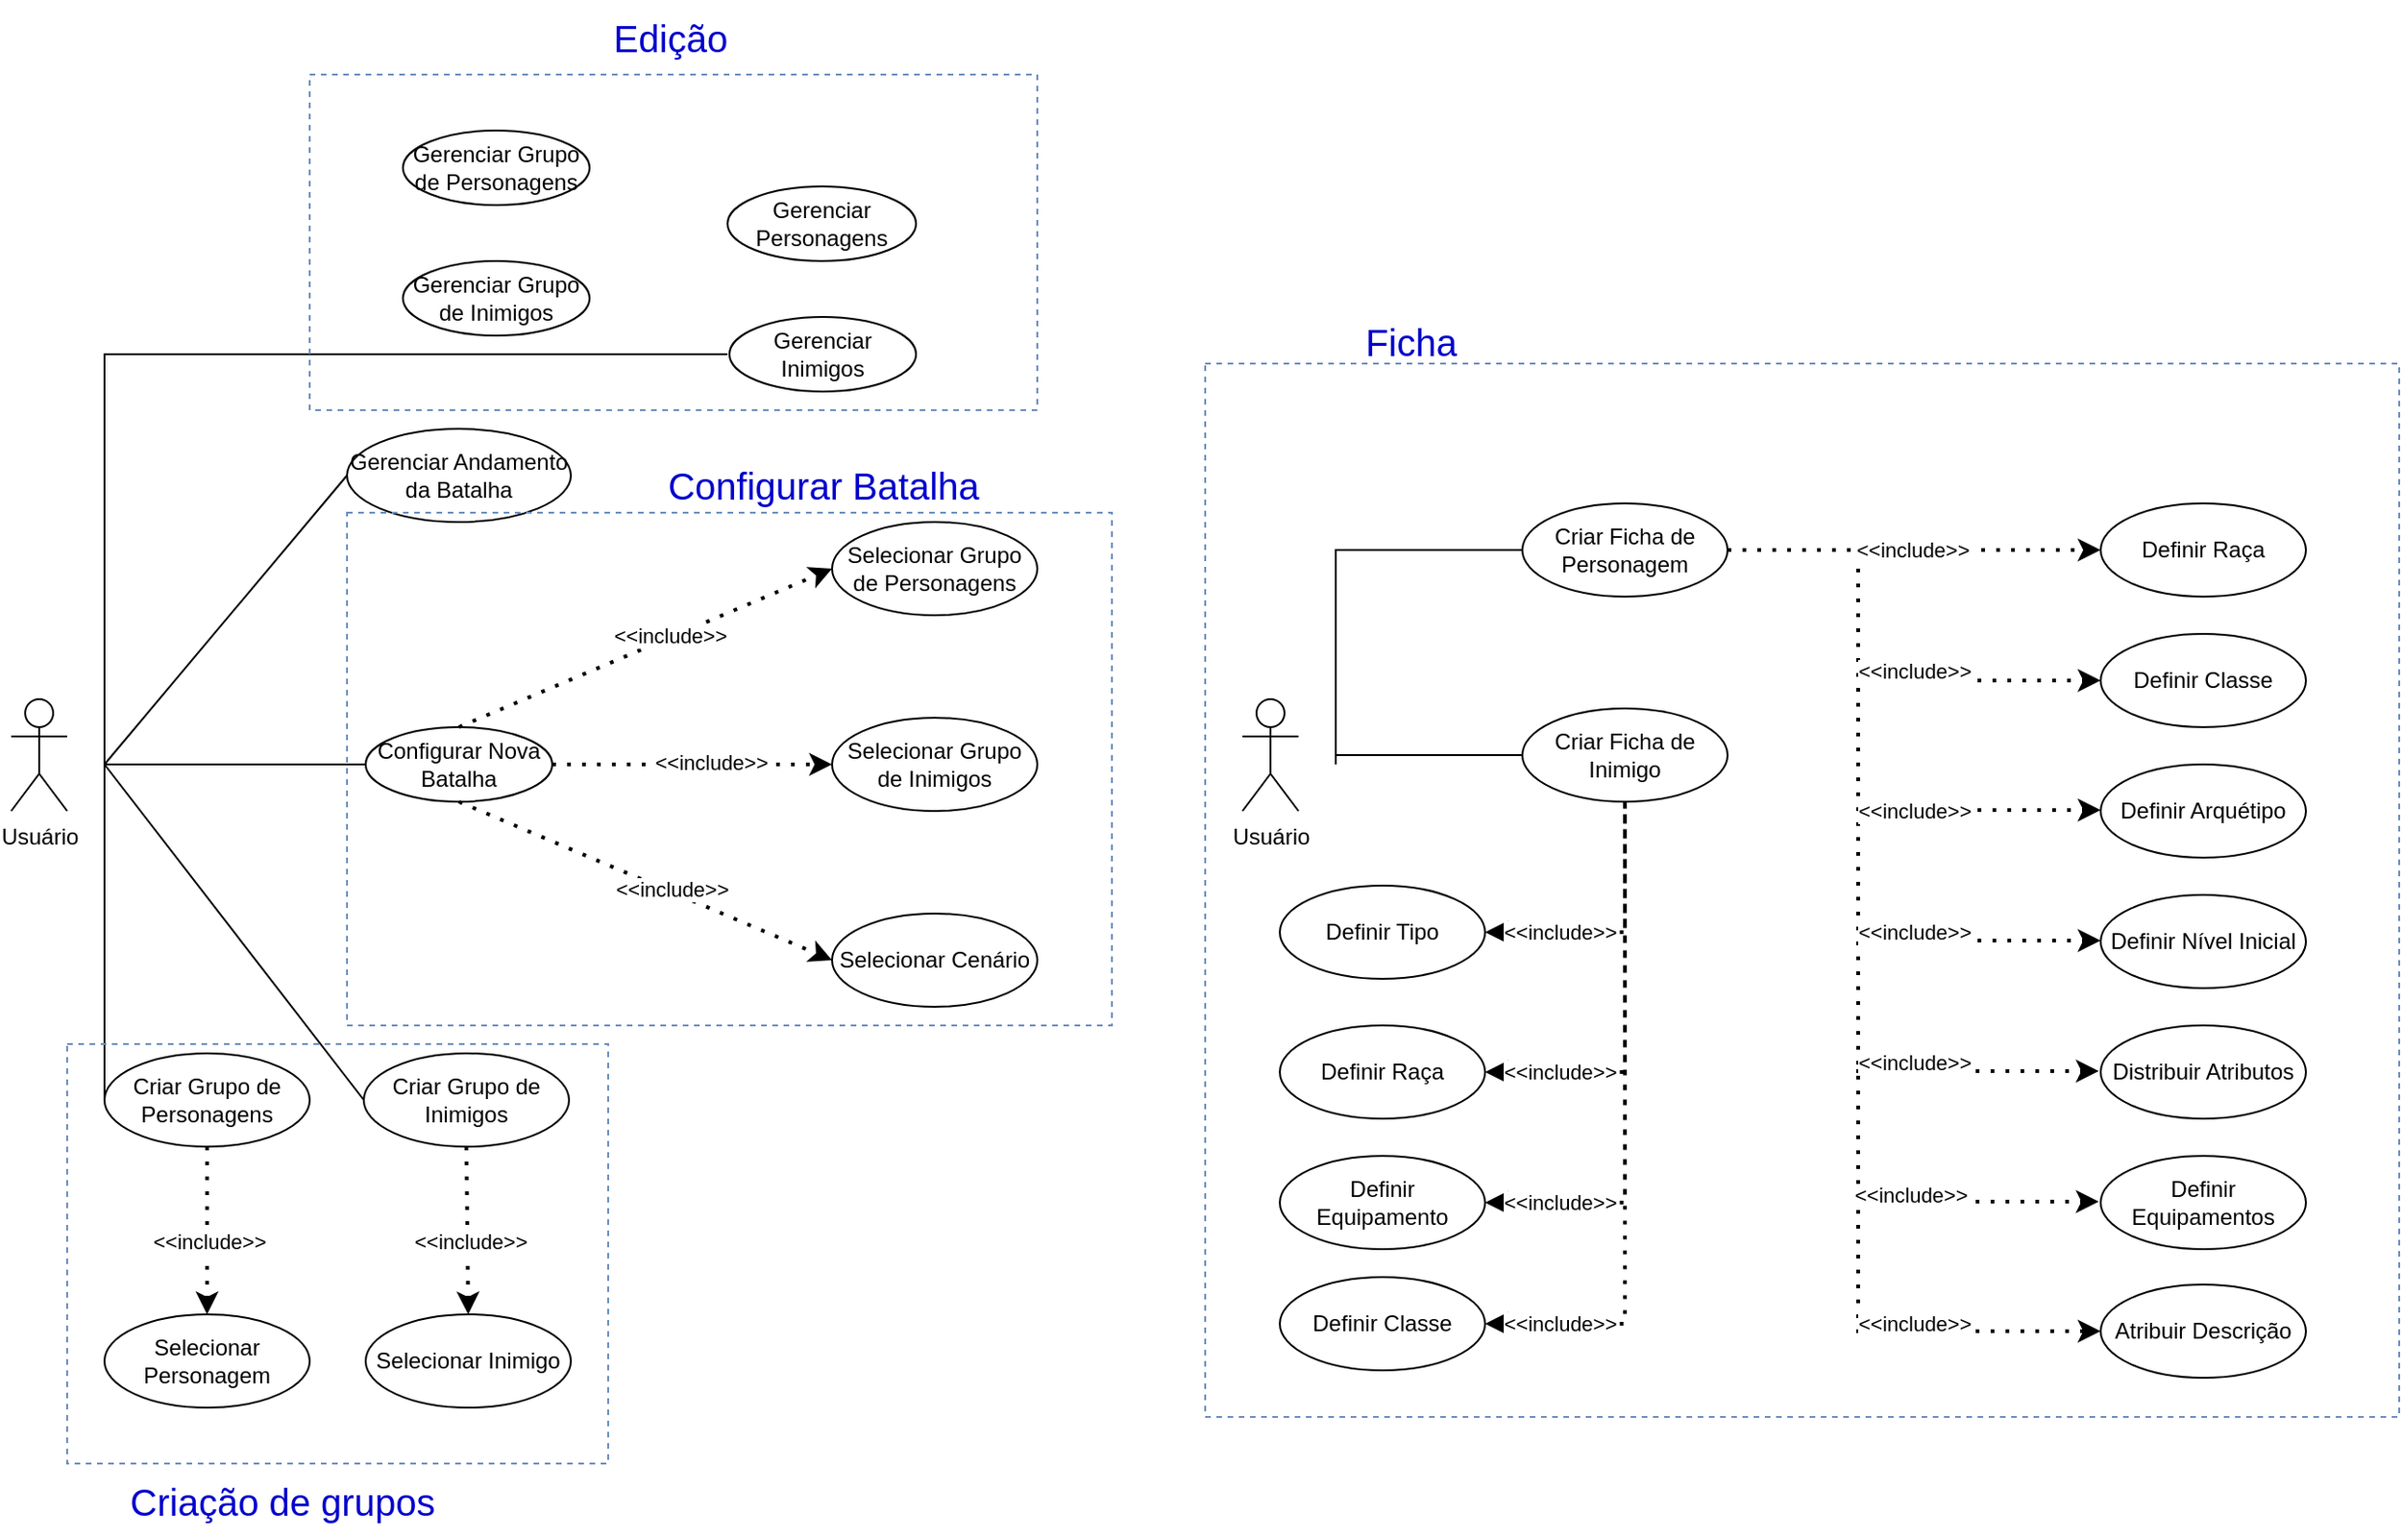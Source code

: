 <mxfile version="26.2.14">
  <diagram name="Página-1" id="SSGQaP6CWcNV6FheJbuD">
    <mxGraphModel grid="1" page="1" gridSize="10" guides="1" tooltips="1" connect="1" arrows="1" fold="1" pageScale="1" pageWidth="827" pageHeight="1169" math="0" shadow="0">
      <root>
        <mxCell id="0" />
        <mxCell id="1" parent="0" />
        <mxCell id="MGQm8jBEoG8g0ZLbulO0-1" value="Usuário" style="shape=umlActor;verticalLabelPosition=bottom;verticalAlign=top;html=1;outlineConnect=0;" vertex="1" parent="1">
          <mxGeometry x="100" y="-705" width="30" height="60" as="geometry" />
        </mxCell>
        <mxCell id="MGQm8jBEoG8g0ZLbulO0-8" style="edgeStyle=orthogonalEdgeStyle;rounded=0;orthogonalLoop=1;jettySize=auto;html=1;exitX=0;exitY=0.5;exitDx=0;exitDy=0;endArrow=none;startFill=0;" edge="1" parent="1" source="MGQm8jBEoG8g0ZLbulO0-4">
          <mxGeometry relative="1" as="geometry">
            <mxPoint x="150" y="-670" as="targetPoint" />
          </mxGeometry>
        </mxCell>
        <mxCell id="MGQm8jBEoG8g0ZLbulO0-4" value="Configurar Nova Batalha" style="ellipse;whiteSpace=wrap;html=1;" vertex="1" parent="1">
          <mxGeometry x="290" y="-690" width="100" height="40" as="geometry" />
        </mxCell>
        <mxCell id="MGQm8jBEoG8g0ZLbulO0-9" value="Selecionar Grupo de Personagens" style="ellipse;whiteSpace=wrap;html=1;" vertex="1" parent="1">
          <mxGeometry x="540" y="-800" width="110" height="50" as="geometry" />
        </mxCell>
        <mxCell id="MGQm8jBEoG8g0ZLbulO0-10" value="Selecionar Grupo de Inimigos" style="ellipse;whiteSpace=wrap;html=1;" vertex="1" parent="1">
          <mxGeometry x="540" y="-695" width="110" height="50" as="geometry" />
        </mxCell>
        <mxCell id="MGQm8jBEoG8g0ZLbulO0-11" value="Selecionar Cenário" style="ellipse;whiteSpace=wrap;html=1;" vertex="1" parent="1">
          <mxGeometry x="540" y="-590" width="110" height="50" as="geometry" />
        </mxCell>
        <mxCell id="MGQm8jBEoG8g0ZLbulO0-13" value="" style="endArrow=classic;dashed=1;html=1;dashPattern=1 3;strokeWidth=2;rounded=0;entryX=0;entryY=0.5;entryDx=0;entryDy=0;exitX=0.5;exitY=0;exitDx=0;exitDy=0;endFill=1;" edge="1" parent="1" source="MGQm8jBEoG8g0ZLbulO0-4" target="MGQm8jBEoG8g0ZLbulO0-9">
          <mxGeometry width="50" height="50" relative="1" as="geometry">
            <mxPoint x="370" y="-690" as="sourcePoint" />
            <mxPoint x="420" y="-740" as="targetPoint" />
          </mxGeometry>
        </mxCell>
        <mxCell id="MGQm8jBEoG8g0ZLbulO0-14" value="&amp;lt;&amp;lt;include&amp;gt;&amp;gt;" style="edgeLabel;html=1;align=center;verticalAlign=middle;resizable=0;points=[];" vertex="1" connectable="0" parent="MGQm8jBEoG8g0ZLbulO0-13">
          <mxGeometry x="0.131" y="1" relative="1" as="geometry">
            <mxPoint as="offset" />
          </mxGeometry>
        </mxCell>
        <mxCell id="MGQm8jBEoG8g0ZLbulO0-15" value="" style="endArrow=classic;dashed=1;html=1;dashPattern=1 3;strokeWidth=2;rounded=0;entryX=0;entryY=0.5;entryDx=0;entryDy=0;exitX=1;exitY=0.5;exitDx=0;exitDy=0;endFill=1;" edge="1" parent="1" source="MGQm8jBEoG8g0ZLbulO0-4" target="MGQm8jBEoG8g0ZLbulO0-10">
          <mxGeometry width="50" height="50" relative="1" as="geometry">
            <mxPoint x="350" y="-680" as="sourcePoint" />
            <mxPoint x="460" y="-745" as="targetPoint" />
          </mxGeometry>
        </mxCell>
        <mxCell id="MGQm8jBEoG8g0ZLbulO0-16" value="&amp;lt;&amp;lt;include&amp;gt;&amp;gt;" style="edgeLabel;html=1;align=center;verticalAlign=middle;resizable=0;points=[];" vertex="1" connectable="0" parent="MGQm8jBEoG8g0ZLbulO0-15">
          <mxGeometry x="0.131" y="1" relative="1" as="geometry">
            <mxPoint as="offset" />
          </mxGeometry>
        </mxCell>
        <mxCell id="MGQm8jBEoG8g0ZLbulO0-17" value="" style="endArrow=classic;dashed=1;html=1;dashPattern=1 3;strokeWidth=2;rounded=0;entryX=0;entryY=0.5;entryDx=0;entryDy=0;exitX=0.5;exitY=1;exitDx=0;exitDy=0;endFill=1;" edge="1" parent="1" source="MGQm8jBEoG8g0ZLbulO0-4" target="MGQm8jBEoG8g0ZLbulO0-11">
          <mxGeometry width="50" height="50" relative="1" as="geometry">
            <mxPoint x="400" y="-660" as="sourcePoint" />
            <mxPoint x="550" y="-660" as="targetPoint" />
          </mxGeometry>
        </mxCell>
        <mxCell id="MGQm8jBEoG8g0ZLbulO0-18" value="&amp;lt;&amp;lt;include&amp;gt;&amp;gt;" style="edgeLabel;html=1;align=center;verticalAlign=middle;resizable=0;points=[];" vertex="1" connectable="0" parent="MGQm8jBEoG8g0ZLbulO0-17">
          <mxGeometry x="0.131" y="1" relative="1" as="geometry">
            <mxPoint as="offset" />
          </mxGeometry>
        </mxCell>
        <mxCell id="MGQm8jBEoG8g0ZLbulO0-24" style="rounded=0;orthogonalLoop=1;jettySize=auto;html=1;exitX=0;exitY=0.5;exitDx=0;exitDy=0;endArrow=none;startFill=0;" edge="1" parent="1" source="MGQm8jBEoG8g0ZLbulO0-22">
          <mxGeometry relative="1" as="geometry">
            <mxPoint x="150" y="-670" as="targetPoint" />
          </mxGeometry>
        </mxCell>
        <mxCell id="MGQm8jBEoG8g0ZLbulO0-22" value="Criar Grupo de Personagens" style="ellipse;whiteSpace=wrap;html=1;" vertex="1" parent="1">
          <mxGeometry x="150" y="-515" width="110" height="50" as="geometry" />
        </mxCell>
        <mxCell id="MGQm8jBEoG8g0ZLbulO0-25" value="Selecionar Personagem" style="ellipse;whiteSpace=wrap;html=1;" vertex="1" parent="1">
          <mxGeometry x="150" y="-375" width="110" height="50" as="geometry" />
        </mxCell>
        <mxCell id="MGQm8jBEoG8g0ZLbulO0-26" value="" style="endArrow=classic;dashed=1;html=1;dashPattern=1 3;strokeWidth=2;rounded=0;entryX=0.5;entryY=0;entryDx=0;entryDy=0;exitX=0.5;exitY=1;exitDx=0;exitDy=0;endFill=1;" edge="1" parent="1" source="MGQm8jBEoG8g0ZLbulO0-22" target="MGQm8jBEoG8g0ZLbulO0-25">
          <mxGeometry width="50" height="50" relative="1" as="geometry">
            <mxPoint x="215" y="-595" as="sourcePoint" />
            <mxPoint x="415" y="-510" as="targetPoint" />
          </mxGeometry>
        </mxCell>
        <mxCell id="MGQm8jBEoG8g0ZLbulO0-27" value="&amp;lt;&amp;lt;include&amp;gt;&amp;gt;" style="edgeLabel;html=1;align=center;verticalAlign=middle;resizable=0;points=[];" vertex="1" connectable="0" parent="MGQm8jBEoG8g0ZLbulO0-26">
          <mxGeometry x="0.131" y="1" relative="1" as="geometry">
            <mxPoint as="offset" />
          </mxGeometry>
        </mxCell>
        <mxCell id="MGQm8jBEoG8g0ZLbulO0-31" style="rounded=0;orthogonalLoop=1;jettySize=auto;html=1;exitX=0;exitY=0.5;exitDx=0;exitDy=0;endArrow=none;startFill=0;" edge="1" parent="1" source="MGQm8jBEoG8g0ZLbulO0-32">
          <mxGeometry relative="1" as="geometry">
            <mxPoint x="150" y="-670" as="targetPoint" />
          </mxGeometry>
        </mxCell>
        <mxCell id="MGQm8jBEoG8g0ZLbulO0-32" value="Criar Grupo de Inimigos" style="ellipse;whiteSpace=wrap;html=1;" vertex="1" parent="1">
          <mxGeometry x="289" y="-515" width="110" height="50" as="geometry" />
        </mxCell>
        <mxCell id="MGQm8jBEoG8g0ZLbulO0-33" value="Selecionar Inimigo" style="ellipse;whiteSpace=wrap;html=1;" vertex="1" parent="1">
          <mxGeometry x="290" y="-375" width="110" height="50" as="geometry" />
        </mxCell>
        <mxCell id="MGQm8jBEoG8g0ZLbulO0-34" value="" style="endArrow=classic;dashed=1;html=1;dashPattern=1 3;strokeWidth=2;rounded=0;entryX=0.5;entryY=0;entryDx=0;entryDy=0;exitX=0.5;exitY=1;exitDx=0;exitDy=0;endFill=1;" edge="1" parent="1" source="MGQm8jBEoG8g0ZLbulO0-32" target="MGQm8jBEoG8g0ZLbulO0-33">
          <mxGeometry width="50" height="50" relative="1" as="geometry">
            <mxPoint x="354" y="-600" as="sourcePoint" />
            <mxPoint x="554" y="-515" as="targetPoint" />
          </mxGeometry>
        </mxCell>
        <mxCell id="MGQm8jBEoG8g0ZLbulO0-35" value="&amp;lt;&amp;lt;include&amp;gt;&amp;gt;" style="edgeLabel;html=1;align=center;verticalAlign=middle;resizable=0;points=[];" vertex="1" connectable="0" parent="MGQm8jBEoG8g0ZLbulO0-34">
          <mxGeometry x="0.131" y="1" relative="1" as="geometry">
            <mxPoint as="offset" />
          </mxGeometry>
        </mxCell>
        <mxCell id="I0oyDSxSCbBd7wxzQqsA-7" value="Gerenciar Grupo de Personagens" style="ellipse;whiteSpace=wrap;html=1;" vertex="1" parent="1">
          <mxGeometry x="310" y="-1010" width="100" height="40" as="geometry" />
        </mxCell>
        <mxCell id="I0oyDSxSCbBd7wxzQqsA-8" value="Gerenciar Personagens" style="ellipse;whiteSpace=wrap;html=1;" vertex="1" parent="1">
          <mxGeometry x="484" y="-980" width="101" height="40" as="geometry" />
        </mxCell>
        <mxCell id="I0oyDSxSCbBd7wxzQqsA-9" value="Gerenciar Grupo de Inimigos" style="ellipse;whiteSpace=wrap;html=1;" vertex="1" parent="1">
          <mxGeometry x="310" y="-940" width="100" height="40" as="geometry" />
        </mxCell>
        <mxCell id="I0oyDSxSCbBd7wxzQqsA-13" value="Gerenciar Inimigos" style="ellipse;whiteSpace=wrap;html=1;" vertex="1" parent="1">
          <mxGeometry x="485" y="-910" width="100" height="40" as="geometry" />
        </mxCell>
        <mxCell id="I0oyDSxSCbBd7wxzQqsA-16" style="edgeStyle=orthogonalEdgeStyle;rounded=0;orthogonalLoop=1;jettySize=auto;html=1;endArrow=none;startFill=0;exitX=0;exitY=0.5;exitDx=0;exitDy=0;" edge="1" parent="1">
          <mxGeometry relative="1" as="geometry">
            <mxPoint x="484.0" y="-890.03" as="sourcePoint" />
            <mxPoint x="150" y="-670" as="targetPoint" />
            <Array as="points">
              <mxPoint x="150" y="-890.03" />
              <mxPoint x="150" y="-670.03" />
            </Array>
          </mxGeometry>
        </mxCell>
        <mxCell id="kMfSdA79UcX3Tjc2b9ED-3" value="Usuário" style="shape=umlActor;verticalLabelPosition=bottom;verticalAlign=top;html=1;outlineConnect=0;" vertex="1" parent="1">
          <mxGeometry x="760" y="-705" width="30" height="60" as="geometry" />
        </mxCell>
        <mxCell id="kMfSdA79UcX3Tjc2b9ED-4" value="Criar Ficha de Personagem" style="ellipse;whiteSpace=wrap;html=1;" vertex="1" parent="1">
          <mxGeometry x="910" y="-810" width="110" height="50" as="geometry" />
        </mxCell>
        <mxCell id="kMfSdA79UcX3Tjc2b9ED-5" value="" style="rounded=0;orthogonalLoop=1;jettySize=auto;html=1;exitX=0;exitY=0.5;exitDx=0;exitDy=0;endArrow=none;startFill=0;" edge="1" parent="1" source="kMfSdA79UcX3Tjc2b9ED-4">
          <mxGeometry relative="1" as="geometry">
            <mxPoint x="950" y="625" as="sourcePoint" />
            <mxPoint x="810" y="-670" as="targetPoint" />
            <Array as="points">
              <mxPoint x="810" y="-785" />
            </Array>
          </mxGeometry>
        </mxCell>
        <mxCell id="kMfSdA79UcX3Tjc2b9ED-6" value="Criar Ficha de Inimigo" style="ellipse;whiteSpace=wrap;html=1;" vertex="1" parent="1">
          <mxGeometry x="910" y="-700" width="110" height="50" as="geometry" />
        </mxCell>
        <mxCell id="kMfSdA79UcX3Tjc2b9ED-7" style="rounded=0;orthogonalLoop=1;jettySize=auto;html=1;exitX=0;exitY=0.5;exitDx=0;exitDy=0;endArrow=none;startFill=0;" edge="1" parent="1" source="kMfSdA79UcX3Tjc2b9ED-6">
          <mxGeometry relative="1" as="geometry">
            <mxPoint x="1080" y="625" as="sourcePoint" />
            <mxPoint x="810" y="-675" as="targetPoint" />
            <Array as="points" />
          </mxGeometry>
        </mxCell>
        <mxCell id="kMfSdA79UcX3Tjc2b9ED-8" value="Definir Raça" style="ellipse;whiteSpace=wrap;html=1;" vertex="1" parent="1">
          <mxGeometry x="1220" y="-810" width="110" height="50" as="geometry" />
        </mxCell>
        <mxCell id="kMfSdA79UcX3Tjc2b9ED-9" value="Definir Classe" style="ellipse;whiteSpace=wrap;html=1;" vertex="1" parent="1">
          <mxGeometry x="1220" y="-740" width="110" height="50" as="geometry" />
        </mxCell>
        <mxCell id="kMfSdA79UcX3Tjc2b9ED-10" value="Definir Arquétipo" style="ellipse;whiteSpace=wrap;html=1;" vertex="1" parent="1">
          <mxGeometry x="1220" y="-670" width="110" height="50" as="geometry" />
        </mxCell>
        <mxCell id="kMfSdA79UcX3Tjc2b9ED-11" value="Definir Nível Inicial" style="ellipse;whiteSpace=wrap;html=1;" vertex="1" parent="1">
          <mxGeometry x="1220" y="-600" width="110" height="50" as="geometry" />
        </mxCell>
        <mxCell id="kMfSdA79UcX3Tjc2b9ED-12" value="Distribuir Atributos" style="ellipse;whiteSpace=wrap;html=1;" vertex="1" parent="1">
          <mxGeometry x="1220" y="-530" width="110" height="50" as="geometry" />
        </mxCell>
        <mxCell id="kMfSdA79UcX3Tjc2b9ED-13" value="Definir Equipamentos" style="ellipse;whiteSpace=wrap;html=1;" vertex="1" parent="1">
          <mxGeometry x="1220" y="-460" width="110" height="50" as="geometry" />
        </mxCell>
        <mxCell id="kMfSdA79UcX3Tjc2b9ED-14" value="Atribuir Descrição" style="ellipse;whiteSpace=wrap;html=1;" vertex="1" parent="1">
          <mxGeometry x="1220" y="-391" width="110" height="50" as="geometry" />
        </mxCell>
        <mxCell id="kMfSdA79UcX3Tjc2b9ED-15" value="" style="endArrow=classic;dashed=1;html=1;dashPattern=1 3;strokeWidth=2;rounded=0;exitX=1;exitY=0.5;exitDx=0;exitDy=0;endFill=1;entryX=0;entryY=0.5;entryDx=0;entryDy=0;" edge="1" parent="1" source="kMfSdA79UcX3Tjc2b9ED-4" target="kMfSdA79UcX3Tjc2b9ED-14">
          <mxGeometry width="50" height="50" relative="1" as="geometry">
            <mxPoint x="918.95" y="-780" as="sourcePoint" />
            <mxPoint x="1070" y="-780" as="targetPoint" />
            <Array as="points">
              <mxPoint x="1090" y="-785" />
              <mxPoint x="1090" y="-580" />
              <mxPoint x="1090" y="-366" />
            </Array>
          </mxGeometry>
        </mxCell>
        <mxCell id="I0oyDSxSCbBd7wxzQqsA-21" value="Gerenciar Andamento da Batalha" style="ellipse;whiteSpace=wrap;html=1;" vertex="1" parent="1">
          <mxGeometry x="280" y="-850" width="120" height="50" as="geometry" />
        </mxCell>
        <mxCell id="kMfSdA79UcX3Tjc2b9ED-19" value="" style="endArrow=classic;dashed=1;html=1;dashPattern=1 3;strokeWidth=2;rounded=0;entryX=0;entryY=0.5;entryDx=0;entryDy=0;exitX=1;exitY=0.5;exitDx=0;exitDy=0;endFill=1;" edge="1" parent="1" source="kMfSdA79UcX3Tjc2b9ED-4" target="kMfSdA79UcX3Tjc2b9ED-8">
          <mxGeometry width="50" height="50" relative="1" as="geometry">
            <mxPoint x="1044" y="-1010" as="sourcePoint" />
            <mxPoint x="1045" y="-920" as="targetPoint" />
          </mxGeometry>
        </mxCell>
        <mxCell id="kMfSdA79UcX3Tjc2b9ED-20" value="&amp;lt;&amp;lt;include&amp;gt;&amp;gt;" style="edgeLabel;html=1;align=center;verticalAlign=middle;resizable=0;points=[];" vertex="1" connectable="0" parent="kMfSdA79UcX3Tjc2b9ED-19">
          <mxGeometry x="0.131" y="1" relative="1" as="geometry">
            <mxPoint x="-14" y="1" as="offset" />
          </mxGeometry>
        </mxCell>
        <mxCell id="kMfSdA79UcX3Tjc2b9ED-21" value="" style="endArrow=classic;dashed=1;html=1;dashPattern=1 3;strokeWidth=2;rounded=0;entryX=0;entryY=0.5;entryDx=0;entryDy=0;endFill=1;" edge="1" parent="1" target="kMfSdA79UcX3Tjc2b9ED-9">
          <mxGeometry width="50" height="50" relative="1" as="geometry">
            <mxPoint x="1090" y="-715" as="sourcePoint" />
            <mxPoint x="1200" y="-710" as="targetPoint" />
          </mxGeometry>
        </mxCell>
        <mxCell id="I0oyDSxSCbBd7wxzQqsA-22" style="rounded=0;orthogonalLoop=1;jettySize=auto;html=1;exitX=0;exitY=0.5;exitDx=0;exitDy=0;endArrow=none;startFill=0;" edge="1" parent="1" source="I0oyDSxSCbBd7wxzQqsA-21">
          <mxGeometry relative="1" as="geometry">
            <mxPoint x="150" y="-670" as="targetPoint" />
          </mxGeometry>
        </mxCell>
        <mxCell id="kMfSdA79UcX3Tjc2b9ED-23" value="" style="endArrow=classic;dashed=1;html=1;dashPattern=1 3;strokeWidth=2;rounded=0;entryX=0;entryY=0.5;entryDx=0;entryDy=0;endFill=1;" edge="1" parent="1">
          <mxGeometry width="50" height="50" relative="1" as="geometry">
            <mxPoint x="1090" y="-575.53" as="sourcePoint" />
            <mxPoint x="1220" y="-575.53" as="targetPoint" />
          </mxGeometry>
        </mxCell>
        <mxCell id="kMfSdA79UcX3Tjc2b9ED-24" value="" style="endArrow=classic;dashed=1;html=1;dashPattern=1 3;strokeWidth=2;rounded=0;entryX=0;entryY=0.5;entryDx=0;entryDy=0;endFill=1;" edge="1" parent="1">
          <mxGeometry width="50" height="50" relative="1" as="geometry">
            <mxPoint x="1089" y="-505.53" as="sourcePoint" />
            <mxPoint x="1219" y="-505.53" as="targetPoint" />
          </mxGeometry>
        </mxCell>
        <mxCell id="kMfSdA79UcX3Tjc2b9ED-25" value="" style="endArrow=classic;dashed=1;html=1;dashPattern=1 3;strokeWidth=2;rounded=0;entryX=0;entryY=0.5;entryDx=0;entryDy=0;endFill=1;" edge="1" parent="1">
          <mxGeometry width="50" height="50" relative="1" as="geometry">
            <mxPoint x="1089" y="-435.53" as="sourcePoint" />
            <mxPoint x="1219" y="-435.53" as="targetPoint" />
          </mxGeometry>
        </mxCell>
        <mxCell id="kMfSdA79UcX3Tjc2b9ED-22" value="" style="endArrow=classic;dashed=1;html=1;dashPattern=1 3;strokeWidth=2;rounded=0;entryX=0;entryY=0.5;entryDx=0;entryDy=0;endFill=1;" edge="1" parent="1">
          <mxGeometry width="50" height="50" relative="1" as="geometry">
            <mxPoint x="1090" y="-645.53" as="sourcePoint" />
            <mxPoint x="1220" y="-645.53" as="targetPoint" />
          </mxGeometry>
        </mxCell>
        <mxCell id="kMfSdA79UcX3Tjc2b9ED-26" value="&amp;lt;&amp;lt;include&amp;gt;&amp;gt;" style="edgeLabel;html=1;align=center;verticalAlign=middle;resizable=0;points=[];" vertex="1" connectable="0" parent="1">
          <mxGeometry x="1120" y="-720" as="geometry" />
        </mxCell>
        <mxCell id="kMfSdA79UcX3Tjc2b9ED-27" value="&amp;lt;&amp;lt;include&amp;gt;&amp;gt;" style="edgeLabel;html=1;align=center;verticalAlign=middle;resizable=0;points=[];" vertex="1" connectable="0" parent="1">
          <mxGeometry x="1120" y="-645" as="geometry" />
        </mxCell>
        <mxCell id="kMfSdA79UcX3Tjc2b9ED-28" value="&amp;lt;&amp;lt;include&amp;gt;&amp;gt;" style="edgeLabel;html=1;align=center;verticalAlign=middle;resizable=0;points=[];" vertex="1" connectable="0" parent="1">
          <mxGeometry x="1120" y="-580" as="geometry" />
        </mxCell>
        <mxCell id="kMfSdA79UcX3Tjc2b9ED-29" value="&amp;lt;&amp;lt;include&amp;gt;&amp;gt;" style="edgeLabel;html=1;align=center;verticalAlign=middle;resizable=0;points=[];" vertex="1" connectable="0" parent="1">
          <mxGeometry x="1120" y="-510" as="geometry" />
        </mxCell>
        <mxCell id="kMfSdA79UcX3Tjc2b9ED-30" value="&amp;lt;&amp;lt;include&amp;gt;&amp;gt;" style="edgeLabel;html=1;align=center;verticalAlign=middle;resizable=0;points=[];" vertex="1" connectable="0" parent="1">
          <mxGeometry x="1124" y="-450" as="geometry">
            <mxPoint x="-6" y="11" as="offset" />
          </mxGeometry>
        </mxCell>
        <mxCell id="kMfSdA79UcX3Tjc2b9ED-31" value="&amp;lt;&amp;lt;include&amp;gt;&amp;gt;" style="edgeLabel;html=1;align=center;verticalAlign=middle;resizable=0;points=[];" vertex="1" connectable="0" parent="1">
          <mxGeometry x="1120" y="-370" as="geometry" />
        </mxCell>
        <mxCell id="kMfSdA79UcX3Tjc2b9ED-51" value="Definir Tipo" style="ellipse;whiteSpace=wrap;html=1;" vertex="1" parent="1">
          <mxGeometry x="780" y="-605" width="110" height="50" as="geometry" />
        </mxCell>
        <mxCell id="kMfSdA79UcX3Tjc2b9ED-52" value="Definir Raça" style="ellipse;whiteSpace=wrap;html=1;" vertex="1" parent="1">
          <mxGeometry x="780" y="-530" width="110" height="50" as="geometry" />
        </mxCell>
        <mxCell id="kMfSdA79UcX3Tjc2b9ED-53" value="Definir Equipamento" style="ellipse;whiteSpace=wrap;html=1;" vertex="1" parent="1">
          <mxGeometry x="780" y="-460" width="110" height="50" as="geometry" />
        </mxCell>
        <mxCell id="kMfSdA79UcX3Tjc2b9ED-55" value="" style="endArrow=none;dashed=1;html=1;dashPattern=1 3;strokeWidth=2;rounded=0;entryX=0.5;entryY=1;entryDx=0;entryDy=0;exitX=1;exitY=0.5;exitDx=0;exitDy=0;endFill=1;startFill=1;startArrow=classic;" edge="1" parent="1" source="kMfSdA79UcX3Tjc2b9ED-53" target="kMfSdA79UcX3Tjc2b9ED-6">
          <mxGeometry width="50" height="50" relative="1" as="geometry">
            <mxPoint x="965" y="-420" as="sourcePoint" />
            <mxPoint x="1110" y="-610" as="targetPoint" />
            <Array as="points">
              <mxPoint x="965" y="-435" />
            </Array>
          </mxGeometry>
        </mxCell>
        <mxCell id="kMfSdA79UcX3Tjc2b9ED-56" value="" style="endArrow=none;dashed=1;html=1;dashPattern=1 3;strokeWidth=2;rounded=0;entryX=0.5;entryY=1;entryDx=0;entryDy=0;exitX=1;exitY=0.5;exitDx=0;exitDy=0;endFill=1;startFill=1;startArrow=classic;" edge="1" parent="1" source="kMfSdA79UcX3Tjc2b9ED-52" target="kMfSdA79UcX3Tjc2b9ED-6">
          <mxGeometry width="50" height="50" relative="1" as="geometry">
            <mxPoint x="930" y="-415" as="sourcePoint" />
            <mxPoint x="975" y="-640" as="targetPoint" />
            <Array as="points">
              <mxPoint x="965" y="-505" />
            </Array>
          </mxGeometry>
        </mxCell>
        <mxCell id="kMfSdA79UcX3Tjc2b9ED-57" value="" style="endArrow=none;dashed=1;html=1;dashPattern=1 3;strokeWidth=2;rounded=0;entryX=0.5;entryY=1;entryDx=0;entryDy=0;exitX=1;exitY=0.5;exitDx=0;exitDy=0;endFill=1;startFill=1;startArrow=classic;" edge="1" parent="1" source="kMfSdA79UcX3Tjc2b9ED-51" target="kMfSdA79UcX3Tjc2b9ED-6">
          <mxGeometry width="50" height="50" relative="1" as="geometry">
            <mxPoint x="930" y="-495" as="sourcePoint" />
            <mxPoint x="975" y="-640" as="targetPoint" />
            <Array as="points">
              <mxPoint x="965" y="-580" />
            </Array>
          </mxGeometry>
        </mxCell>
        <mxCell id="I0oyDSxSCbBd7wxzQqsA-23" value="" style="endArrow=none;dashed=1;html=1;dashPattern=1 3;strokeWidth=2;rounded=0;entryX=0.5;entryY=1;entryDx=0;entryDy=0;endFill=1;startFill=1;startArrow=classic;exitX=1;exitY=0.5;exitDx=0;exitDy=0;" edge="1" parent="1" source="I0oyDSxSCbBd7wxzQqsA-24" target="kMfSdA79UcX3Tjc2b9ED-6">
          <mxGeometry width="50" height="50" relative="1" as="geometry">
            <mxPoint x="900" y="-370" as="sourcePoint" />
            <mxPoint x="990" y="-626" as="targetPoint" />
            <Array as="points">
              <mxPoint x="930" y="-370" />
              <mxPoint x="965" y="-370" />
            </Array>
          </mxGeometry>
        </mxCell>
        <mxCell id="I0oyDSxSCbBd7wxzQqsA-24" value="Definir Classe" style="ellipse;whiteSpace=wrap;html=1;" vertex="1" parent="1">
          <mxGeometry x="780" y="-395" width="110" height="50" as="geometry" />
        </mxCell>
        <mxCell id="I0oyDSxSCbBd7wxzQqsA-25" value="&amp;lt;&amp;lt;include&amp;gt;&amp;gt;" style="edgeLabel;html=1;align=center;verticalAlign=middle;resizable=0;points=[];" connectable="0" vertex="1" parent="1">
          <mxGeometry x="930.0" y="-580" as="geometry" />
        </mxCell>
        <mxCell id="I0oyDSxSCbBd7wxzQqsA-26" value="&amp;lt;&amp;lt;include&amp;gt;&amp;gt;" style="edgeLabel;html=1;align=center;verticalAlign=middle;resizable=0;points=[];" connectable="0" vertex="1" parent="1">
          <mxGeometry x="930.0" y="-505" as="geometry" />
        </mxCell>
        <mxCell id="I0oyDSxSCbBd7wxzQqsA-27" value="&amp;lt;&amp;lt;include&amp;gt;&amp;gt;" style="edgeLabel;html=1;align=center;verticalAlign=middle;resizable=0;points=[];" connectable="0" vertex="1" parent="1">
          <mxGeometry x="930.0" y="-435" as="geometry" />
        </mxCell>
        <mxCell id="I0oyDSxSCbBd7wxzQqsA-28" value="&amp;lt;&amp;lt;include&amp;gt;&amp;gt;" style="edgeLabel;html=1;align=center;verticalAlign=middle;resizable=0;points=[];" connectable="0" vertex="1" parent="1">
          <mxGeometry x="930.0" y="-370" as="geometry" />
        </mxCell>
        <mxCell id="Jm3-XbXnsZgJe2frfgZL-2" value="" style="rounded=0;whiteSpace=wrap;html=1;dashed=1;fillColor=none;strokeColor=#6c8ebf;" vertex="1" parent="1">
          <mxGeometry x="260" y="-1040" width="390" height="180" as="geometry" />
        </mxCell>
        <mxCell id="Jm3-XbXnsZgJe2frfgZL-3" value="&lt;font style=&quot;color: rgb(0, 0, 204); font-size: 20px;&quot;&gt;Edição&lt;/font&gt;" style="text;html=1;align=center;verticalAlign=middle;resizable=0;points=[];autosize=1;strokeColor=none;fillColor=none;" vertex="1" parent="1">
          <mxGeometry x="413" y="-1080" width="80" height="40" as="geometry" />
        </mxCell>
        <mxCell id="Jm3-XbXnsZgJe2frfgZL-4" value="" style="rounded=0;whiteSpace=wrap;html=1;dashed=1;fillColor=none;strokeColor=#6c8ebf;" vertex="1" parent="1">
          <mxGeometry x="740" y="-885" width="640" height="565" as="geometry" />
        </mxCell>
        <mxCell id="Jm3-XbXnsZgJe2frfgZL-5" value="&lt;font style=&quot;color: rgb(0, 0, 204); font-size: 20px;&quot;&gt;Ficha&lt;/font&gt;" style="text;html=1;align=center;verticalAlign=middle;resizable=0;points=[];autosize=1;strokeColor=none;fillColor=none;" vertex="1" parent="1">
          <mxGeometry x="815" y="-917" width="70" height="40" as="geometry" />
        </mxCell>
        <mxCell id="Jm3-XbXnsZgJe2frfgZL-6" value="" style="rounded=0;whiteSpace=wrap;html=1;dashed=1;fillColor=none;strokeColor=#6c8ebf;" vertex="1" parent="1">
          <mxGeometry x="130" y="-520" width="290" height="225" as="geometry" />
        </mxCell>
        <mxCell id="Jm3-XbXnsZgJe2frfgZL-7" value="&lt;font style=&quot;color: rgb(0, 0, 204); font-size: 20px;&quot;&gt;Criação de grupos&lt;/font&gt;" style="text;html=1;align=center;verticalAlign=middle;resizable=0;points=[];autosize=1;strokeColor=none;fillColor=none;" vertex="1" parent="1">
          <mxGeometry x="150" y="-295" width="190" height="40" as="geometry" />
        </mxCell>
        <mxCell id="Jm3-XbXnsZgJe2frfgZL-8" value="" style="rounded=0;whiteSpace=wrap;html=1;dashed=1;fillColor=none;strokeColor=#6c8ebf;" vertex="1" parent="1">
          <mxGeometry x="280" y="-805" width="410" height="275" as="geometry" />
        </mxCell>
        <mxCell id="Jm3-XbXnsZgJe2frfgZL-9" value="&lt;font style=&quot;color: rgb(0, 0, 204); font-size: 20px;&quot;&gt;Configurar Batalha&lt;/font&gt;" style="text;html=1;align=center;verticalAlign=middle;resizable=0;points=[];autosize=1;strokeColor=none;fillColor=none;" vertex="1" parent="1">
          <mxGeometry x="440" y="-840" width="190" height="40" as="geometry" />
        </mxCell>
      </root>
    </mxGraphModel>
  </diagram>
</mxfile>
